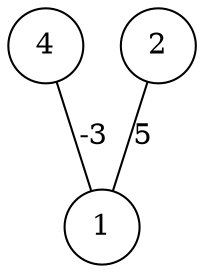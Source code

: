 graph { 
	 fontname="Helvetica,Arial,sans-serif" 
	 node [shape = circle]; 
	 4 -- 1 [label = "-3"];
	 2 -- 1 [label = "5"];
	 1;
	 2;
	 4;
}
